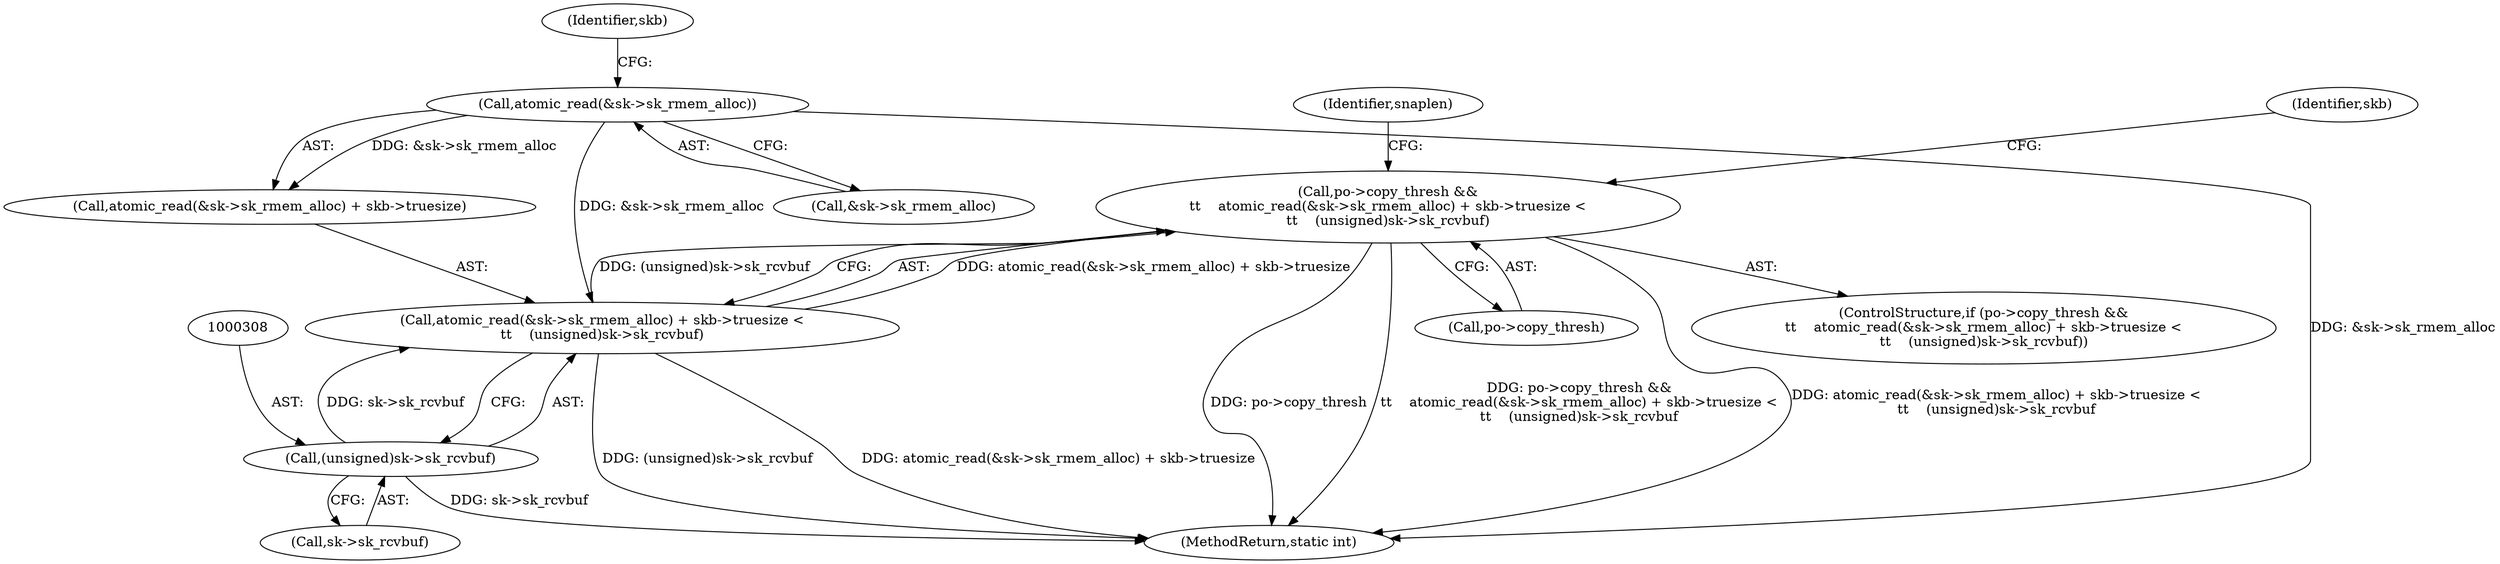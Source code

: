 digraph "0_linux_13fcb7bd322164c67926ffe272846d4860196dc6_0@API" {
"1000293" [label="(Call,po->copy_thresh &&\n\t\t    atomic_read(&sk->sk_rmem_alloc) + skb->truesize <\n\t\t    (unsigned)sk->sk_rcvbuf)"];
"1000297" [label="(Call,atomic_read(&sk->sk_rmem_alloc) + skb->truesize <\n\t\t    (unsigned)sk->sk_rcvbuf)"];
"1000299" [label="(Call,atomic_read(&sk->sk_rmem_alloc))"];
"1000307" [label="(Call,(unsigned)sk->sk_rcvbuf)"];
"1000298" [label="(Call,atomic_read(&sk->sk_rmem_alloc) + skb->truesize)"];
"1000297" [label="(Call,atomic_read(&sk->sk_rmem_alloc) + skb->truesize <\n\t\t    (unsigned)sk->sk_rcvbuf)"];
"1000307" [label="(Call,(unsigned)sk->sk_rcvbuf)"];
"1000305" [label="(Identifier,skb)"];
"1000299" [label="(Call,atomic_read(&sk->sk_rmem_alloc))"];
"1000294" [label="(Call,po->copy_thresh)"];
"1000293" [label="(Call,po->copy_thresh &&\n\t\t    atomic_read(&sk->sk_rmem_alloc) + skb->truesize <\n\t\t    (unsigned)sk->sk_rcvbuf)"];
"1000339" [label="(Identifier,snaplen)"];
"1000840" [label="(MethodReturn,static int)"];
"1000309" [label="(Call,sk->sk_rcvbuf)"];
"1000300" [label="(Call,&sk->sk_rmem_alloc)"];
"1000315" [label="(Identifier,skb)"];
"1000292" [label="(ControlStructure,if (po->copy_thresh &&\n\t\t    atomic_read(&sk->sk_rmem_alloc) + skb->truesize <\n\t\t    (unsigned)sk->sk_rcvbuf))"];
"1000293" -> "1000292"  [label="AST: "];
"1000293" -> "1000294"  [label="CFG: "];
"1000293" -> "1000297"  [label="CFG: "];
"1000294" -> "1000293"  [label="AST: "];
"1000297" -> "1000293"  [label="AST: "];
"1000315" -> "1000293"  [label="CFG: "];
"1000339" -> "1000293"  [label="CFG: "];
"1000293" -> "1000840"  [label="DDG: po->copy_thresh"];
"1000293" -> "1000840"  [label="DDG: po->copy_thresh &&\n\t\t    atomic_read(&sk->sk_rmem_alloc) + skb->truesize <\n\t\t    (unsigned)sk->sk_rcvbuf"];
"1000293" -> "1000840"  [label="DDG: atomic_read(&sk->sk_rmem_alloc) + skb->truesize <\n\t\t    (unsigned)sk->sk_rcvbuf"];
"1000297" -> "1000293"  [label="DDG: atomic_read(&sk->sk_rmem_alloc) + skb->truesize"];
"1000297" -> "1000293"  [label="DDG: (unsigned)sk->sk_rcvbuf"];
"1000297" -> "1000307"  [label="CFG: "];
"1000298" -> "1000297"  [label="AST: "];
"1000307" -> "1000297"  [label="AST: "];
"1000297" -> "1000840"  [label="DDG: atomic_read(&sk->sk_rmem_alloc) + skb->truesize"];
"1000297" -> "1000840"  [label="DDG: (unsigned)sk->sk_rcvbuf"];
"1000299" -> "1000297"  [label="DDG: &sk->sk_rmem_alloc"];
"1000307" -> "1000297"  [label="DDG: sk->sk_rcvbuf"];
"1000299" -> "1000298"  [label="AST: "];
"1000299" -> "1000300"  [label="CFG: "];
"1000300" -> "1000299"  [label="AST: "];
"1000305" -> "1000299"  [label="CFG: "];
"1000299" -> "1000840"  [label="DDG: &sk->sk_rmem_alloc"];
"1000299" -> "1000298"  [label="DDG: &sk->sk_rmem_alloc"];
"1000307" -> "1000309"  [label="CFG: "];
"1000308" -> "1000307"  [label="AST: "];
"1000309" -> "1000307"  [label="AST: "];
"1000307" -> "1000840"  [label="DDG: sk->sk_rcvbuf"];
}
